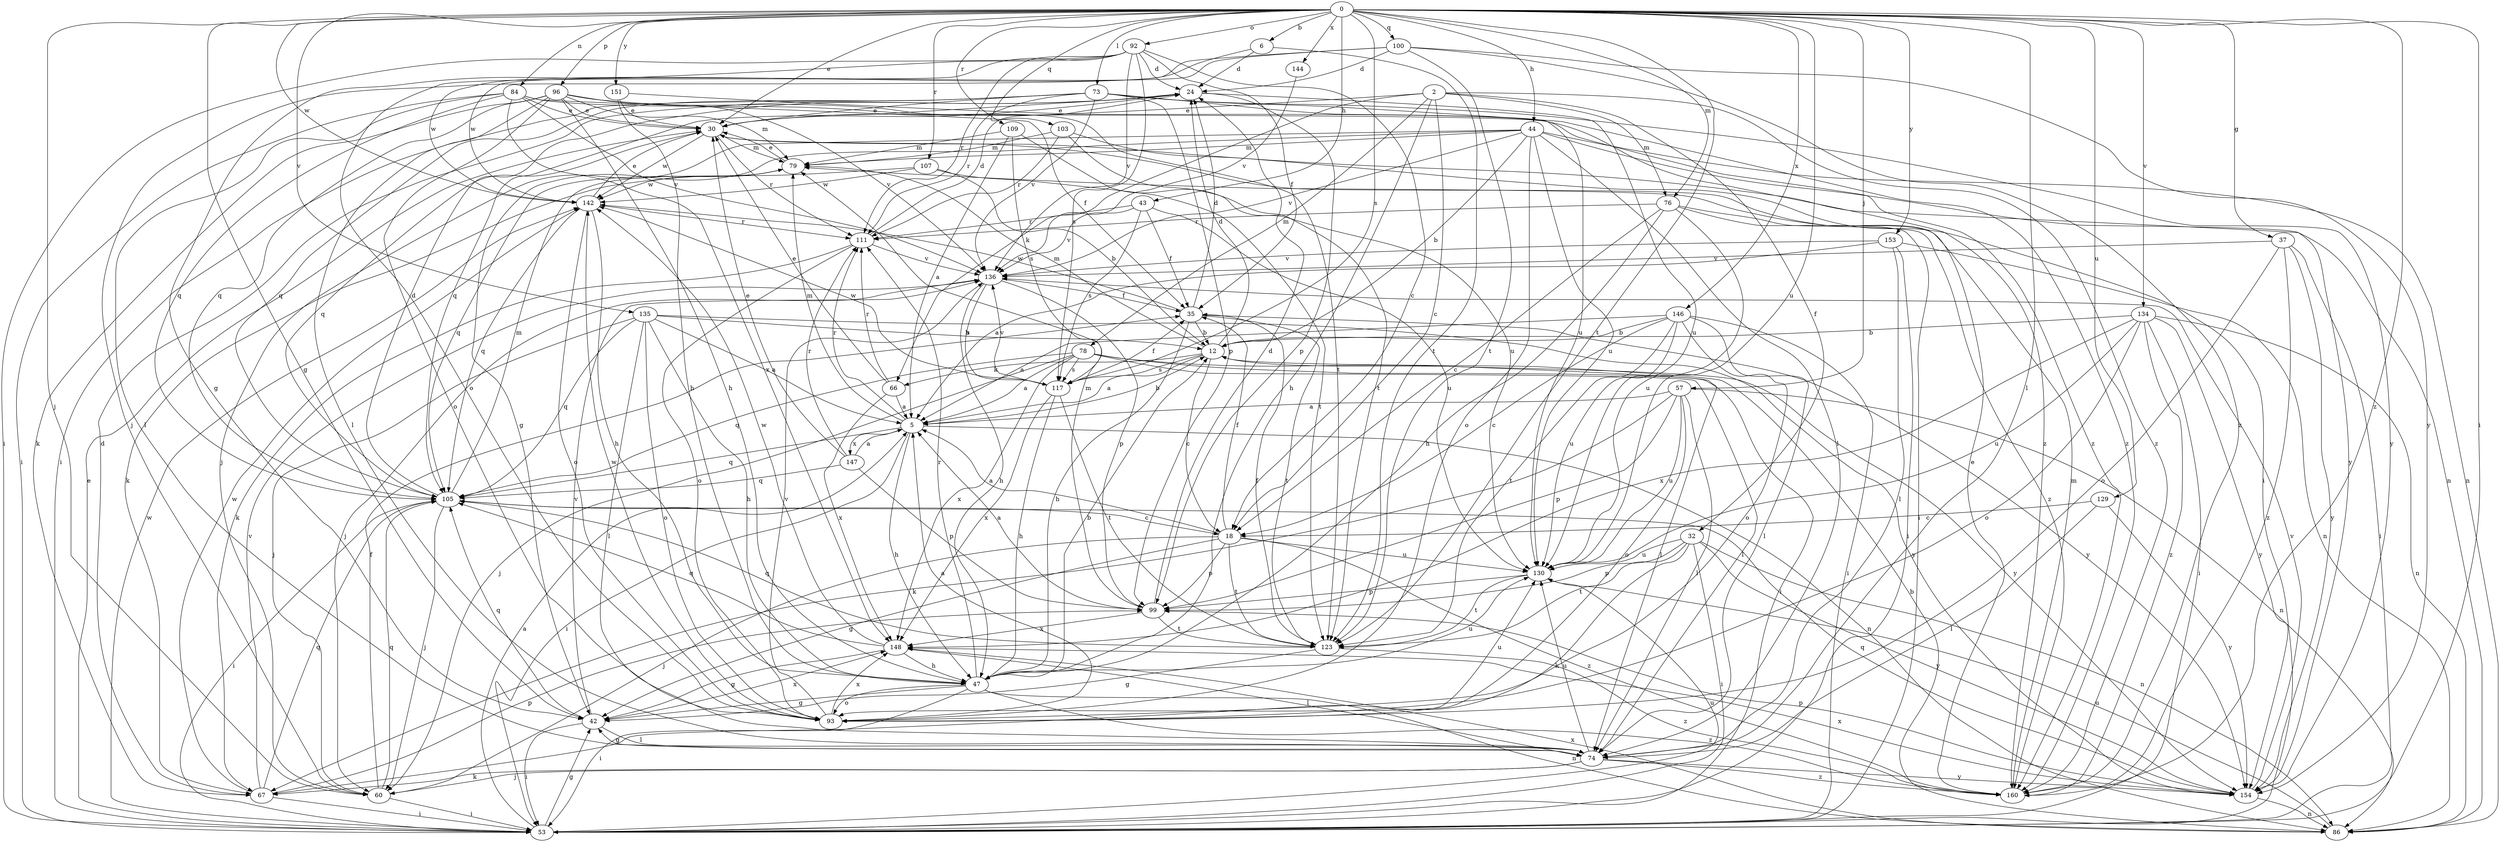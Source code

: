 strict digraph  {
0;
2;
5;
6;
12;
18;
24;
30;
32;
35;
37;
42;
43;
44;
47;
53;
57;
60;
66;
67;
73;
74;
76;
78;
79;
84;
86;
92;
93;
96;
99;
100;
103;
105;
107;
109;
111;
117;
123;
129;
130;
134;
135;
136;
142;
144;
146;
147;
148;
151;
153;
154;
160;
0 -> 6  [label=b];
0 -> 30  [label=e];
0 -> 37  [label=g];
0 -> 42  [label=g];
0 -> 43  [label=h];
0 -> 44  [label=h];
0 -> 53  [label=i];
0 -> 57  [label=j];
0 -> 60  [label=j];
0 -> 73  [label=l];
0 -> 74  [label=l];
0 -> 76  [label=m];
0 -> 84  [label=n];
0 -> 92  [label=o];
0 -> 96  [label=p];
0 -> 100  [label=q];
0 -> 103  [label=q];
0 -> 107  [label=r];
0 -> 109  [label=r];
0 -> 117  [label=s];
0 -> 123  [label=t];
0 -> 129  [label=u];
0 -> 130  [label=u];
0 -> 134  [label=v];
0 -> 135  [label=v];
0 -> 142  [label=w];
0 -> 144  [label=x];
0 -> 146  [label=x];
0 -> 151  [label=y];
0 -> 153  [label=y];
0 -> 160  [label=z];
2 -> 18  [label=c];
2 -> 30  [label=e];
2 -> 32  [label=f];
2 -> 47  [label=h];
2 -> 66  [label=k];
2 -> 76  [label=m];
2 -> 78  [label=m];
2 -> 160  [label=z];
5 -> 12  [label=b];
5 -> 47  [label=h];
5 -> 53  [label=i];
5 -> 79  [label=m];
5 -> 86  [label=n];
5 -> 105  [label=q];
5 -> 111  [label=r];
5 -> 147  [label=x];
6 -> 24  [label=d];
6 -> 123  [label=t];
6 -> 142  [label=w];
12 -> 5  [label=a];
12 -> 18  [label=c];
12 -> 24  [label=d];
12 -> 66  [label=k];
12 -> 74  [label=l];
12 -> 79  [label=m];
12 -> 117  [label=s];
18 -> 5  [label=a];
18 -> 35  [label=f];
18 -> 42  [label=g];
18 -> 60  [label=j];
18 -> 99  [label=p];
18 -> 123  [label=t];
18 -> 130  [label=u];
18 -> 160  [label=z];
24 -> 30  [label=e];
24 -> 99  [label=p];
24 -> 105  [label=q];
24 -> 130  [label=u];
30 -> 79  [label=m];
30 -> 86  [label=n];
30 -> 105  [label=q];
30 -> 111  [label=r];
30 -> 142  [label=w];
32 -> 53  [label=i];
32 -> 67  [label=k];
32 -> 86  [label=n];
32 -> 99  [label=p];
32 -> 123  [label=t];
32 -> 130  [label=u];
32 -> 154  [label=y];
35 -> 12  [label=b];
35 -> 24  [label=d];
35 -> 47  [label=h];
35 -> 123  [label=t];
35 -> 142  [label=w];
35 -> 154  [label=y];
37 -> 53  [label=i];
37 -> 93  [label=o];
37 -> 136  [label=v];
37 -> 154  [label=y];
37 -> 160  [label=z];
42 -> 53  [label=i];
42 -> 74  [label=l];
42 -> 105  [label=q];
42 -> 136  [label=v];
42 -> 148  [label=x];
43 -> 35  [label=f];
43 -> 111  [label=r];
43 -> 117  [label=s];
43 -> 130  [label=u];
43 -> 136  [label=v];
44 -> 12  [label=b];
44 -> 42  [label=g];
44 -> 60  [label=j];
44 -> 74  [label=l];
44 -> 79  [label=m];
44 -> 86  [label=n];
44 -> 93  [label=o];
44 -> 130  [label=u];
44 -> 136  [label=v];
44 -> 154  [label=y];
47 -> 12  [label=b];
47 -> 42  [label=g];
47 -> 53  [label=i];
47 -> 86  [label=n];
47 -> 93  [label=o];
47 -> 111  [label=r];
47 -> 130  [label=u];
47 -> 160  [label=z];
53 -> 5  [label=a];
53 -> 30  [label=e];
53 -> 42  [label=g];
53 -> 130  [label=u];
53 -> 142  [label=w];
57 -> 5  [label=a];
57 -> 67  [label=k];
57 -> 74  [label=l];
57 -> 86  [label=n];
57 -> 93  [label=o];
57 -> 99  [label=p];
57 -> 130  [label=u];
60 -> 35  [label=f];
60 -> 53  [label=i];
60 -> 105  [label=q];
66 -> 5  [label=a];
66 -> 30  [label=e];
66 -> 111  [label=r];
66 -> 148  [label=x];
67 -> 24  [label=d];
67 -> 53  [label=i];
67 -> 99  [label=p];
67 -> 105  [label=q];
67 -> 136  [label=v];
67 -> 142  [label=w];
73 -> 30  [label=e];
73 -> 53  [label=i];
73 -> 99  [label=p];
73 -> 105  [label=q];
73 -> 111  [label=r];
73 -> 130  [label=u];
73 -> 136  [label=v];
73 -> 154  [label=y];
73 -> 160  [label=z];
74 -> 42  [label=g];
74 -> 60  [label=j];
74 -> 67  [label=k];
74 -> 130  [label=u];
74 -> 154  [label=y];
74 -> 160  [label=z];
76 -> 18  [label=c];
76 -> 47  [label=h];
76 -> 53  [label=i];
76 -> 111  [label=r];
76 -> 130  [label=u];
76 -> 160  [label=z];
78 -> 5  [label=a];
78 -> 53  [label=i];
78 -> 60  [label=j];
78 -> 74  [label=l];
78 -> 105  [label=q];
78 -> 117  [label=s];
78 -> 148  [label=x];
78 -> 154  [label=y];
79 -> 30  [label=e];
79 -> 105  [label=q];
79 -> 142  [label=w];
84 -> 30  [label=e];
84 -> 35  [label=f];
84 -> 53  [label=i];
84 -> 74  [label=l];
84 -> 105  [label=q];
84 -> 123  [label=t];
84 -> 136  [label=v];
84 -> 148  [label=x];
86 -> 12  [label=b];
86 -> 130  [label=u];
86 -> 148  [label=x];
92 -> 18  [label=c];
92 -> 24  [label=d];
92 -> 35  [label=f];
92 -> 42  [label=g];
92 -> 53  [label=i];
92 -> 93  [label=o];
92 -> 111  [label=r];
92 -> 117  [label=s];
92 -> 136  [label=v];
93 -> 5  [label=a];
93 -> 130  [label=u];
93 -> 136  [label=v];
93 -> 142  [label=w];
93 -> 148  [label=x];
96 -> 30  [label=e];
96 -> 47  [label=h];
96 -> 67  [label=k];
96 -> 74  [label=l];
96 -> 79  [label=m];
96 -> 93  [label=o];
96 -> 105  [label=q];
96 -> 136  [label=v];
96 -> 160  [label=z];
99 -> 5  [label=a];
99 -> 24  [label=d];
99 -> 79  [label=m];
99 -> 123  [label=t];
99 -> 148  [label=x];
100 -> 24  [label=d];
100 -> 60  [label=j];
100 -> 123  [label=t];
100 -> 142  [label=w];
100 -> 154  [label=y];
100 -> 160  [label=z];
103 -> 53  [label=i];
103 -> 79  [label=m];
103 -> 111  [label=r];
103 -> 123  [label=t];
105 -> 18  [label=c];
105 -> 24  [label=d];
105 -> 53  [label=i];
105 -> 60  [label=j];
105 -> 79  [label=m];
107 -> 12  [label=b];
107 -> 67  [label=k];
107 -> 123  [label=t];
107 -> 142  [label=w];
109 -> 5  [label=a];
109 -> 79  [label=m];
109 -> 117  [label=s];
109 -> 130  [label=u];
111 -> 24  [label=d];
111 -> 67  [label=k];
111 -> 93  [label=o];
111 -> 136  [label=v];
117 -> 35  [label=f];
117 -> 47  [label=h];
117 -> 123  [label=t];
117 -> 136  [label=v];
117 -> 142  [label=w];
117 -> 148  [label=x];
123 -> 35  [label=f];
123 -> 42  [label=g];
123 -> 105  [label=q];
123 -> 160  [label=z];
129 -> 18  [label=c];
129 -> 74  [label=l];
129 -> 154  [label=y];
130 -> 99  [label=p];
130 -> 123  [label=t];
134 -> 12  [label=b];
134 -> 53  [label=i];
134 -> 86  [label=n];
134 -> 93  [label=o];
134 -> 130  [label=u];
134 -> 148  [label=x];
134 -> 154  [label=y];
134 -> 160  [label=z];
135 -> 5  [label=a];
135 -> 12  [label=b];
135 -> 47  [label=h];
135 -> 60  [label=j];
135 -> 74  [label=l];
135 -> 93  [label=o];
135 -> 105  [label=q];
135 -> 154  [label=y];
136 -> 35  [label=f];
136 -> 47  [label=h];
136 -> 60  [label=j];
136 -> 99  [label=p];
136 -> 117  [label=s];
142 -> 30  [label=e];
142 -> 47  [label=h];
142 -> 93  [label=o];
142 -> 105  [label=q];
142 -> 111  [label=r];
144 -> 136  [label=v];
146 -> 5  [label=a];
146 -> 12  [label=b];
146 -> 18  [label=c];
146 -> 53  [label=i];
146 -> 74  [label=l];
146 -> 93  [label=o];
146 -> 123  [label=t];
146 -> 130  [label=u];
147 -> 5  [label=a];
147 -> 30  [label=e];
147 -> 99  [label=p];
147 -> 105  [label=q];
147 -> 111  [label=r];
148 -> 42  [label=g];
148 -> 47  [label=h];
148 -> 74  [label=l];
148 -> 105  [label=q];
148 -> 142  [label=w];
151 -> 30  [label=e];
151 -> 47  [label=h];
151 -> 160  [label=z];
153 -> 5  [label=a];
153 -> 53  [label=i];
153 -> 74  [label=l];
153 -> 86  [label=n];
153 -> 136  [label=v];
154 -> 86  [label=n];
154 -> 99  [label=p];
154 -> 105  [label=q];
154 -> 136  [label=v];
154 -> 148  [label=x];
160 -> 30  [label=e];
160 -> 79  [label=m];
}
